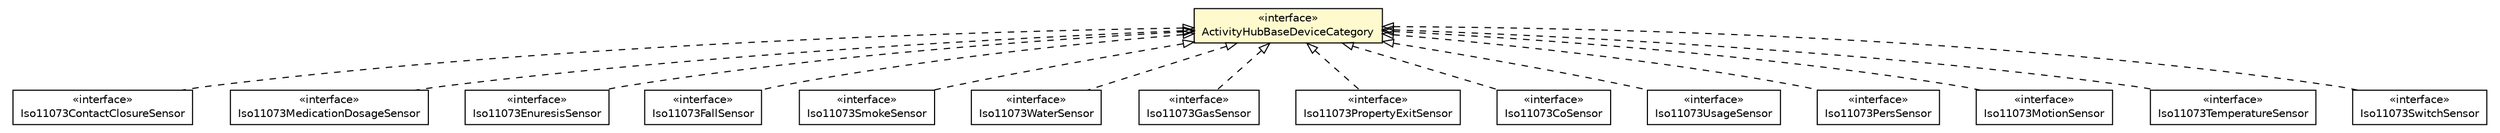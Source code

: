#!/usr/local/bin/dot
#
# Class diagram 
# Generated by UMLGraph version R5_6-24-gf6e263 (http://www.umlgraph.org/)
#

digraph G {
	edge [fontname="Helvetica",fontsize=10,labelfontname="Helvetica",labelfontsize=10];
	node [fontname="Helvetica",fontsize=10,shape=plaintext];
	nodesep=0.25;
	ranksep=0.5;
	// org.universAAL.lddi.lib.activityhub.devicecategory.Iso11073ContactClosureSensor
	c1940003 [label=<<table title="org.universAAL.lddi.lib.activityhub.devicecategory.Iso11073ContactClosureSensor" border="0" cellborder="1" cellspacing="0" cellpadding="2" port="p" href="./Iso11073ContactClosureSensor.html">
		<tr><td><table border="0" cellspacing="0" cellpadding="1">
<tr><td align="center" balign="center"> &#171;interface&#187; </td></tr>
<tr><td align="center" balign="center"> Iso11073ContactClosureSensor </td></tr>
		</table></td></tr>
		</table>>, URL="./Iso11073ContactClosureSensor.html", fontname="Helvetica", fontcolor="black", fontsize=10.0];
	// org.universAAL.lddi.lib.activityhub.devicecategory.Iso11073MedicationDosageSensor
	c1940004 [label=<<table title="org.universAAL.lddi.lib.activityhub.devicecategory.Iso11073MedicationDosageSensor" border="0" cellborder="1" cellspacing="0" cellpadding="2" port="p" href="./Iso11073MedicationDosageSensor.html">
		<tr><td><table border="0" cellspacing="0" cellpadding="1">
<tr><td align="center" balign="center"> &#171;interface&#187; </td></tr>
<tr><td align="center" balign="center"> Iso11073MedicationDosageSensor </td></tr>
		</table></td></tr>
		</table>>, URL="./Iso11073MedicationDosageSensor.html", fontname="Helvetica", fontcolor="black", fontsize=10.0];
	// org.universAAL.lddi.lib.activityhub.devicecategory.Iso11073EnuresisSensor
	c1940005 [label=<<table title="org.universAAL.lddi.lib.activityhub.devicecategory.Iso11073EnuresisSensor" border="0" cellborder="1" cellspacing="0" cellpadding="2" port="p" href="./Iso11073EnuresisSensor.html">
		<tr><td><table border="0" cellspacing="0" cellpadding="1">
<tr><td align="center" balign="center"> &#171;interface&#187; </td></tr>
<tr><td align="center" balign="center"> Iso11073EnuresisSensor </td></tr>
		</table></td></tr>
		</table>>, URL="./Iso11073EnuresisSensor.html", fontname="Helvetica", fontcolor="black", fontsize=10.0];
	// org.universAAL.lddi.lib.activityhub.devicecategory.Iso11073FallSensor
	c1940006 [label=<<table title="org.universAAL.lddi.lib.activityhub.devicecategory.Iso11073FallSensor" border="0" cellborder="1" cellspacing="0" cellpadding="2" port="p" href="./Iso11073FallSensor.html">
		<tr><td><table border="0" cellspacing="0" cellpadding="1">
<tr><td align="center" balign="center"> &#171;interface&#187; </td></tr>
<tr><td align="center" balign="center"> Iso11073FallSensor </td></tr>
		</table></td></tr>
		</table>>, URL="./Iso11073FallSensor.html", fontname="Helvetica", fontcolor="black", fontsize=10.0];
	// org.universAAL.lddi.lib.activityhub.devicecategory.Iso11073SmokeSensor
	c1940007 [label=<<table title="org.universAAL.lddi.lib.activityhub.devicecategory.Iso11073SmokeSensor" border="0" cellborder="1" cellspacing="0" cellpadding="2" port="p" href="./Iso11073SmokeSensor.html">
		<tr><td><table border="0" cellspacing="0" cellpadding="1">
<tr><td align="center" balign="center"> &#171;interface&#187; </td></tr>
<tr><td align="center" balign="center"> Iso11073SmokeSensor </td></tr>
		</table></td></tr>
		</table>>, URL="./Iso11073SmokeSensor.html", fontname="Helvetica", fontcolor="black", fontsize=10.0];
	// org.universAAL.lddi.lib.activityhub.devicecategory.Iso11073WaterSensor
	c1940008 [label=<<table title="org.universAAL.lddi.lib.activityhub.devicecategory.Iso11073WaterSensor" border="0" cellborder="1" cellspacing="0" cellpadding="2" port="p" href="./Iso11073WaterSensor.html">
		<tr><td><table border="0" cellspacing="0" cellpadding="1">
<tr><td align="center" balign="center"> &#171;interface&#187; </td></tr>
<tr><td align="center" balign="center"> Iso11073WaterSensor </td></tr>
		</table></td></tr>
		</table>>, URL="./Iso11073WaterSensor.html", fontname="Helvetica", fontcolor="black", fontsize=10.0];
	// org.universAAL.lddi.lib.activityhub.devicecategory.Iso11073GasSensor
	c1940009 [label=<<table title="org.universAAL.lddi.lib.activityhub.devicecategory.Iso11073GasSensor" border="0" cellborder="1" cellspacing="0" cellpadding="2" port="p" href="./Iso11073GasSensor.html">
		<tr><td><table border="0" cellspacing="0" cellpadding="1">
<tr><td align="center" balign="center"> &#171;interface&#187; </td></tr>
<tr><td align="center" balign="center"> Iso11073GasSensor </td></tr>
		</table></td></tr>
		</table>>, URL="./Iso11073GasSensor.html", fontname="Helvetica", fontcolor="black", fontsize=10.0];
	// org.universAAL.lddi.lib.activityhub.devicecategory.Iso11073PropertyExitSensor
	c1940010 [label=<<table title="org.universAAL.lddi.lib.activityhub.devicecategory.Iso11073PropertyExitSensor" border="0" cellborder="1" cellspacing="0" cellpadding="2" port="p" href="./Iso11073PropertyExitSensor.html">
		<tr><td><table border="0" cellspacing="0" cellpadding="1">
<tr><td align="center" balign="center"> &#171;interface&#187; </td></tr>
<tr><td align="center" balign="center"> Iso11073PropertyExitSensor </td></tr>
		</table></td></tr>
		</table>>, URL="./Iso11073PropertyExitSensor.html", fontname="Helvetica", fontcolor="black", fontsize=10.0];
	// org.universAAL.lddi.lib.activityhub.devicecategory.Iso11073CoSensor
	c1940011 [label=<<table title="org.universAAL.lddi.lib.activityhub.devicecategory.Iso11073CoSensor" border="0" cellborder="1" cellspacing="0" cellpadding="2" port="p" href="./Iso11073CoSensor.html">
		<tr><td><table border="0" cellspacing="0" cellpadding="1">
<tr><td align="center" balign="center"> &#171;interface&#187; </td></tr>
<tr><td align="center" balign="center"> Iso11073CoSensor </td></tr>
		</table></td></tr>
		</table>>, URL="./Iso11073CoSensor.html", fontname="Helvetica", fontcolor="black", fontsize=10.0];
	// org.universAAL.lddi.lib.activityhub.devicecategory.Iso11073UsageSensor
	c1940012 [label=<<table title="org.universAAL.lddi.lib.activityhub.devicecategory.Iso11073UsageSensor" border="0" cellborder="1" cellspacing="0" cellpadding="2" port="p" href="./Iso11073UsageSensor.html">
		<tr><td><table border="0" cellspacing="0" cellpadding="1">
<tr><td align="center" balign="center"> &#171;interface&#187; </td></tr>
<tr><td align="center" balign="center"> Iso11073UsageSensor </td></tr>
		</table></td></tr>
		</table>>, URL="./Iso11073UsageSensor.html", fontname="Helvetica", fontcolor="black", fontsize=10.0];
	// org.universAAL.lddi.lib.activityhub.devicecategory.Iso11073PersSensor
	c1940013 [label=<<table title="org.universAAL.lddi.lib.activityhub.devicecategory.Iso11073PersSensor" border="0" cellborder="1" cellspacing="0" cellpadding="2" port="p" href="./Iso11073PersSensor.html">
		<tr><td><table border="0" cellspacing="0" cellpadding="1">
<tr><td align="center" balign="center"> &#171;interface&#187; </td></tr>
<tr><td align="center" balign="center"> Iso11073PersSensor </td></tr>
		</table></td></tr>
		</table>>, URL="./Iso11073PersSensor.html", fontname="Helvetica", fontcolor="black", fontsize=10.0];
	// org.universAAL.lddi.lib.activityhub.devicecategory.ActivityHubBaseDeviceCategory
	c1940014 [label=<<table title="org.universAAL.lddi.lib.activityhub.devicecategory.ActivityHubBaseDeviceCategory" border="0" cellborder="1" cellspacing="0" cellpadding="2" port="p" bgcolor="lemonChiffon" href="./ActivityHubBaseDeviceCategory.html">
		<tr><td><table border="0" cellspacing="0" cellpadding="1">
<tr><td align="center" balign="center"> &#171;interface&#187; </td></tr>
<tr><td align="center" balign="center"> ActivityHubBaseDeviceCategory </td></tr>
		</table></td></tr>
		</table>>, URL="./ActivityHubBaseDeviceCategory.html", fontname="Helvetica", fontcolor="black", fontsize=10.0];
	// org.universAAL.lddi.lib.activityhub.devicecategory.Iso11073MotionSensor
	c1940017 [label=<<table title="org.universAAL.lddi.lib.activityhub.devicecategory.Iso11073MotionSensor" border="0" cellborder="1" cellspacing="0" cellpadding="2" port="p" href="./Iso11073MotionSensor.html">
		<tr><td><table border="0" cellspacing="0" cellpadding="1">
<tr><td align="center" balign="center"> &#171;interface&#187; </td></tr>
<tr><td align="center" balign="center"> Iso11073MotionSensor </td></tr>
		</table></td></tr>
		</table>>, URL="./Iso11073MotionSensor.html", fontname="Helvetica", fontcolor="black", fontsize=10.0];
	// org.universAAL.lddi.lib.activityhub.devicecategory.Iso11073TemperatureSensor
	c1940018 [label=<<table title="org.universAAL.lddi.lib.activityhub.devicecategory.Iso11073TemperatureSensor" border="0" cellborder="1" cellspacing="0" cellpadding="2" port="p" href="./Iso11073TemperatureSensor.html">
		<tr><td><table border="0" cellspacing="0" cellpadding="1">
<tr><td align="center" balign="center"> &#171;interface&#187; </td></tr>
<tr><td align="center" balign="center"> Iso11073TemperatureSensor </td></tr>
		</table></td></tr>
		</table>>, URL="./Iso11073TemperatureSensor.html", fontname="Helvetica", fontcolor="black", fontsize=10.0];
	// org.universAAL.lddi.lib.activityhub.devicecategory.Iso11073SwitchSensor
	c1940019 [label=<<table title="org.universAAL.lddi.lib.activityhub.devicecategory.Iso11073SwitchSensor" border="0" cellborder="1" cellspacing="0" cellpadding="2" port="p" href="./Iso11073SwitchSensor.html">
		<tr><td><table border="0" cellspacing="0" cellpadding="1">
<tr><td align="center" balign="center"> &#171;interface&#187; </td></tr>
<tr><td align="center" balign="center"> Iso11073SwitchSensor </td></tr>
		</table></td></tr>
		</table>>, URL="./Iso11073SwitchSensor.html", fontname="Helvetica", fontcolor="black", fontsize=10.0];
	//org.universAAL.lddi.lib.activityhub.devicecategory.Iso11073ContactClosureSensor implements org.universAAL.lddi.lib.activityhub.devicecategory.ActivityHubBaseDeviceCategory
	c1940014:p -> c1940003:p [dir=back,arrowtail=empty,style=dashed];
	//org.universAAL.lddi.lib.activityhub.devicecategory.Iso11073MedicationDosageSensor implements org.universAAL.lddi.lib.activityhub.devicecategory.ActivityHubBaseDeviceCategory
	c1940014:p -> c1940004:p [dir=back,arrowtail=empty,style=dashed];
	//org.universAAL.lddi.lib.activityhub.devicecategory.Iso11073EnuresisSensor implements org.universAAL.lddi.lib.activityhub.devicecategory.ActivityHubBaseDeviceCategory
	c1940014:p -> c1940005:p [dir=back,arrowtail=empty,style=dashed];
	//org.universAAL.lddi.lib.activityhub.devicecategory.Iso11073FallSensor implements org.universAAL.lddi.lib.activityhub.devicecategory.ActivityHubBaseDeviceCategory
	c1940014:p -> c1940006:p [dir=back,arrowtail=empty,style=dashed];
	//org.universAAL.lddi.lib.activityhub.devicecategory.Iso11073SmokeSensor implements org.universAAL.lddi.lib.activityhub.devicecategory.ActivityHubBaseDeviceCategory
	c1940014:p -> c1940007:p [dir=back,arrowtail=empty,style=dashed];
	//org.universAAL.lddi.lib.activityhub.devicecategory.Iso11073WaterSensor implements org.universAAL.lddi.lib.activityhub.devicecategory.ActivityHubBaseDeviceCategory
	c1940014:p -> c1940008:p [dir=back,arrowtail=empty,style=dashed];
	//org.universAAL.lddi.lib.activityhub.devicecategory.Iso11073GasSensor implements org.universAAL.lddi.lib.activityhub.devicecategory.ActivityHubBaseDeviceCategory
	c1940014:p -> c1940009:p [dir=back,arrowtail=empty,style=dashed];
	//org.universAAL.lddi.lib.activityhub.devicecategory.Iso11073PropertyExitSensor implements org.universAAL.lddi.lib.activityhub.devicecategory.ActivityHubBaseDeviceCategory
	c1940014:p -> c1940010:p [dir=back,arrowtail=empty,style=dashed];
	//org.universAAL.lddi.lib.activityhub.devicecategory.Iso11073CoSensor implements org.universAAL.lddi.lib.activityhub.devicecategory.ActivityHubBaseDeviceCategory
	c1940014:p -> c1940011:p [dir=back,arrowtail=empty,style=dashed];
	//org.universAAL.lddi.lib.activityhub.devicecategory.Iso11073UsageSensor implements org.universAAL.lddi.lib.activityhub.devicecategory.ActivityHubBaseDeviceCategory
	c1940014:p -> c1940012:p [dir=back,arrowtail=empty,style=dashed];
	//org.universAAL.lddi.lib.activityhub.devicecategory.Iso11073PersSensor implements org.universAAL.lddi.lib.activityhub.devicecategory.ActivityHubBaseDeviceCategory
	c1940014:p -> c1940013:p [dir=back,arrowtail=empty,style=dashed];
	//org.universAAL.lddi.lib.activityhub.devicecategory.Iso11073MotionSensor implements org.universAAL.lddi.lib.activityhub.devicecategory.ActivityHubBaseDeviceCategory
	c1940014:p -> c1940017:p [dir=back,arrowtail=empty,style=dashed];
	//org.universAAL.lddi.lib.activityhub.devicecategory.Iso11073TemperatureSensor implements org.universAAL.lddi.lib.activityhub.devicecategory.ActivityHubBaseDeviceCategory
	c1940014:p -> c1940018:p [dir=back,arrowtail=empty,style=dashed];
	//org.universAAL.lddi.lib.activityhub.devicecategory.Iso11073SwitchSensor implements org.universAAL.lddi.lib.activityhub.devicecategory.ActivityHubBaseDeviceCategory
	c1940014:p -> c1940019:p [dir=back,arrowtail=empty,style=dashed];
}

